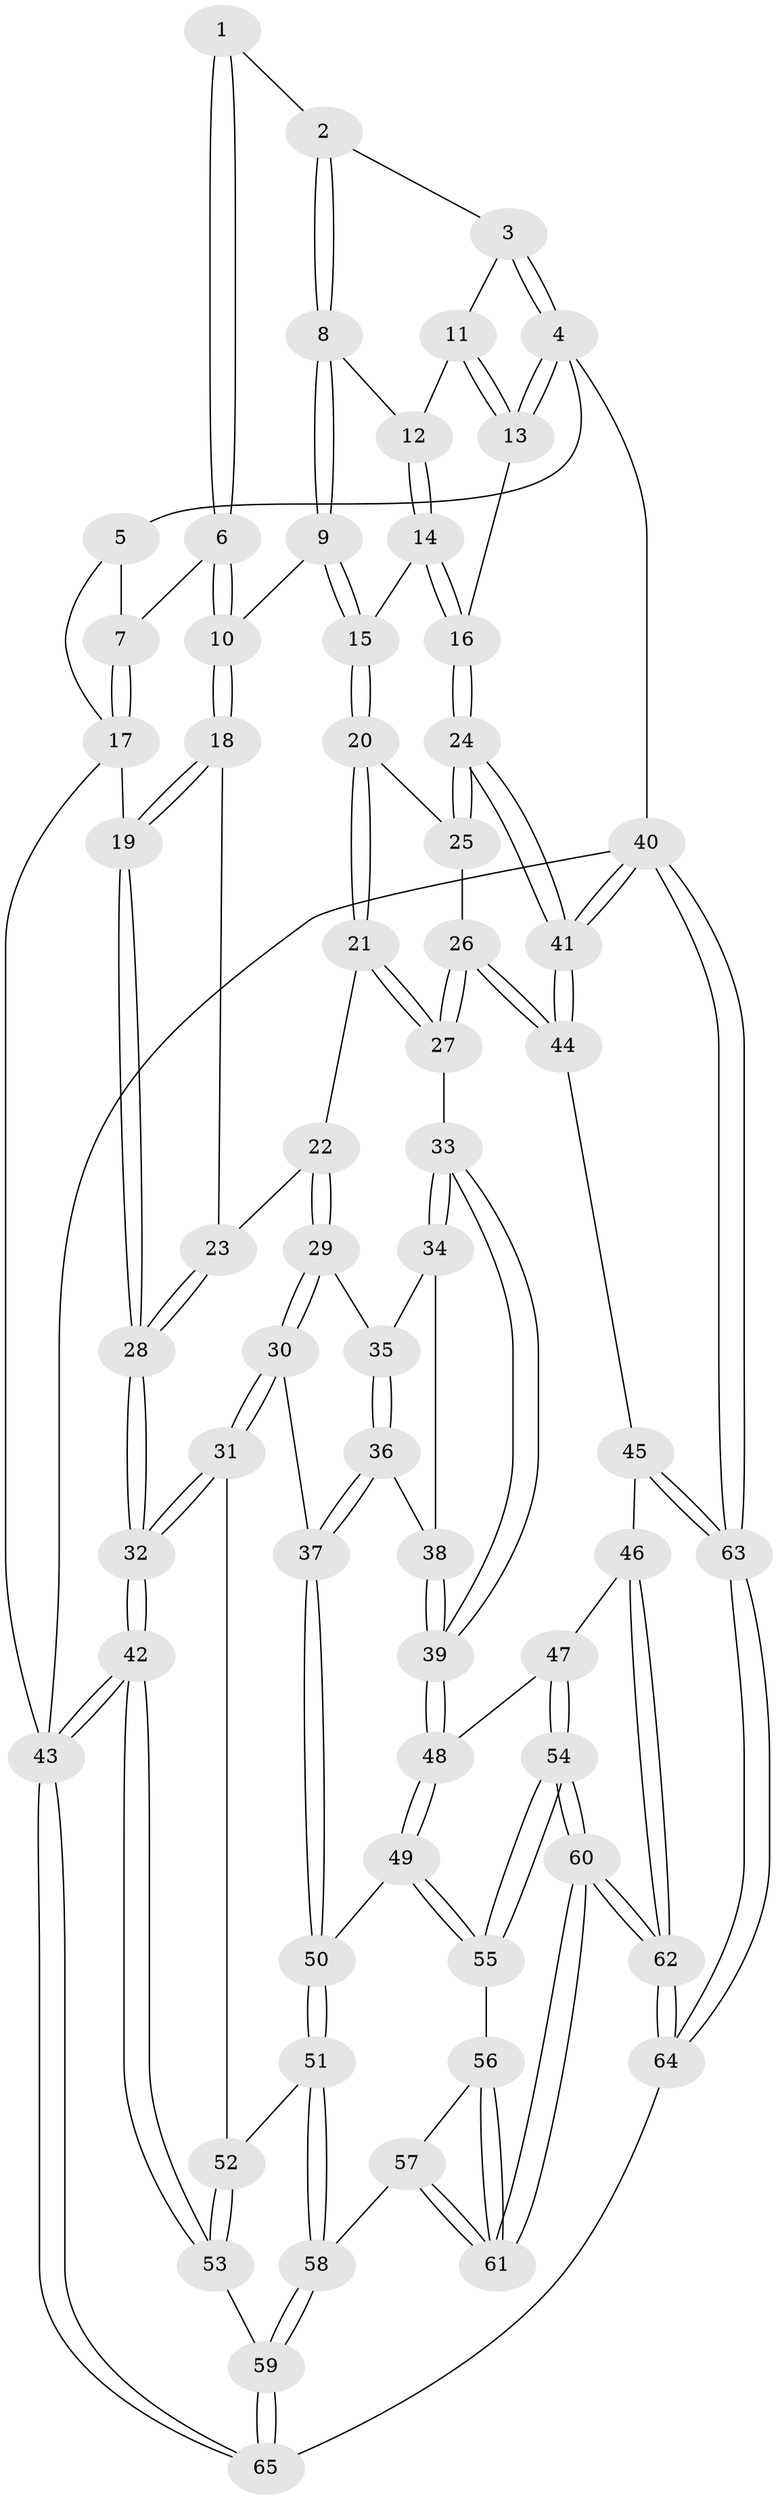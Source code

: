 // Generated by graph-tools (version 1.1) at 2025/27/03/09/25 03:27:12]
// undirected, 65 vertices, 159 edges
graph export_dot {
graph [start="1"]
  node [color=gray90,style=filled];
  1 [pos="+0.1980168785948612+0"];
  2 [pos="+0.4717372535440016+0"];
  3 [pos="+0.5934932144673176+0"];
  4 [pos="+1+0"];
  5 [pos="+0.19340946537033732+0"];
  6 [pos="+0.20583139269190265+0.10014369570325743"];
  7 [pos="+0.01339338820855279+0.17148472367917753"];
  8 [pos="+0.4612619694224301+0.1197839173330494"];
  9 [pos="+0.418991624060271+0.19946710646783855"];
  10 [pos="+0.27206821052782215+0.22885779046560717"];
  11 [pos="+0.7110538305680898+0.12984128966553676"];
  12 [pos="+0.6612361440548078+0.18392312317154774"];
  13 [pos="+1+0.1500159179191423"];
  14 [pos="+0.6643486832400376+0.2640273428011606"];
  15 [pos="+0.511305709728079+0.3647046053730009"];
  16 [pos="+0.9508837339450936+0.4420279172457857"];
  17 [pos="+0+0.3250419302710761"];
  18 [pos="+0.2460199661374132+0.26272612468597684"];
  19 [pos="+0+0.42255361001034514"];
  20 [pos="+0.5107512128612638+0.3794627507605957"];
  21 [pos="+0.5003205447933654+0.39026156089025515"];
  22 [pos="+0.3929663467471105+0.48511943325319185"];
  23 [pos="+0.3405959632185527+0.45351894714262175"];
  24 [pos="+0.9216553065047968+0.5203557719445112"];
  25 [pos="+0.5324511182908445+0.3942983157715245"];
  26 [pos="+0.6394180512509616+0.649416921988162"];
  27 [pos="+0.5650198257237717+0.6452062563236454"];
  28 [pos="+0+0.4955435860350818"];
  29 [pos="+0.391833964479109+0.5064314823135033"];
  30 [pos="+0.27491324813176965+0.6441871724645948"];
  31 [pos="+0.16659481118485883+0.6556122081545662"];
  32 [pos="+0+0.5268199264394063"];
  33 [pos="+0.5402896512916416+0.646236877064449"];
  34 [pos="+0.5002192707008671+0.6235887091713753"];
  35 [pos="+0.48076692464616094+0.6092623873364794"];
  36 [pos="+0.35793133951291306+0.6954427349431509"];
  37 [pos="+0.3341248330915124+0.6989391187599969"];
  38 [pos="+0.40547119954664834+0.7021736411008559"];
  39 [pos="+0.47565118848809373+0.7389568754503777"];
  40 [pos="+1+1"];
  41 [pos="+0.9069717806992104+0.6490992105392864"];
  42 [pos="+0+1"];
  43 [pos="+0+1"];
  44 [pos="+0.796357393001557+0.6998691811287033"];
  45 [pos="+0.7807474535660377+0.7223155559427453"];
  46 [pos="+0.6664509756782544+0.8153762078944207"];
  47 [pos="+0.47620778582802425+0.7994059868399491"];
  48 [pos="+0.46594012132398965+0.7862836589457062"];
  49 [pos="+0.3670441569573848+0.7943613542062384"];
  50 [pos="+0.35832224999879725+0.7892206554106651"];
  51 [pos="+0.29726006945229316+0.8241254670291673"];
  52 [pos="+0.1744525355555284+0.697013766423003"];
  53 [pos="+0.17072310207106858+0.8395974480947201"];
  54 [pos="+0.4724119829557792+0.9364950852070887"];
  55 [pos="+0.374178280829877+0.8278218611155318"];
  56 [pos="+0.3614301215710614+0.8743996319011151"];
  57 [pos="+0.29257617691736215+0.8962041835922272"];
  58 [pos="+0.25737040398026895+0.8903388599446722"];
  59 [pos="+0.24011648243055547+0.9008961860379759"];
  60 [pos="+0.4964882152671046+1"];
  61 [pos="+0.39590890942690304+0.9498058200644033"];
  62 [pos="+0.5046098297119465+1"];
  63 [pos="+0.7378040077011686+1"];
  64 [pos="+0.49938266182318747+1"];
  65 [pos="+0.19029301836889934+1"];
  1 -- 2;
  1 -- 6;
  1 -- 6;
  2 -- 3;
  2 -- 8;
  2 -- 8;
  3 -- 4;
  3 -- 4;
  3 -- 11;
  4 -- 5;
  4 -- 13;
  4 -- 13;
  4 -- 40;
  5 -- 7;
  5 -- 17;
  6 -- 7;
  6 -- 10;
  6 -- 10;
  7 -- 17;
  7 -- 17;
  8 -- 9;
  8 -- 9;
  8 -- 12;
  9 -- 10;
  9 -- 15;
  9 -- 15;
  10 -- 18;
  10 -- 18;
  11 -- 12;
  11 -- 13;
  11 -- 13;
  12 -- 14;
  12 -- 14;
  13 -- 16;
  14 -- 15;
  14 -- 16;
  14 -- 16;
  15 -- 20;
  15 -- 20;
  16 -- 24;
  16 -- 24;
  17 -- 19;
  17 -- 43;
  18 -- 19;
  18 -- 19;
  18 -- 23;
  19 -- 28;
  19 -- 28;
  20 -- 21;
  20 -- 21;
  20 -- 25;
  21 -- 22;
  21 -- 27;
  21 -- 27;
  22 -- 23;
  22 -- 29;
  22 -- 29;
  23 -- 28;
  23 -- 28;
  24 -- 25;
  24 -- 25;
  24 -- 41;
  24 -- 41;
  25 -- 26;
  26 -- 27;
  26 -- 27;
  26 -- 44;
  26 -- 44;
  27 -- 33;
  28 -- 32;
  28 -- 32;
  29 -- 30;
  29 -- 30;
  29 -- 35;
  30 -- 31;
  30 -- 31;
  30 -- 37;
  31 -- 32;
  31 -- 32;
  31 -- 52;
  32 -- 42;
  32 -- 42;
  33 -- 34;
  33 -- 34;
  33 -- 39;
  33 -- 39;
  34 -- 35;
  34 -- 38;
  35 -- 36;
  35 -- 36;
  36 -- 37;
  36 -- 37;
  36 -- 38;
  37 -- 50;
  37 -- 50;
  38 -- 39;
  38 -- 39;
  39 -- 48;
  39 -- 48;
  40 -- 41;
  40 -- 41;
  40 -- 63;
  40 -- 63;
  40 -- 43;
  41 -- 44;
  41 -- 44;
  42 -- 43;
  42 -- 43;
  42 -- 53;
  42 -- 53;
  43 -- 65;
  43 -- 65;
  44 -- 45;
  45 -- 46;
  45 -- 63;
  45 -- 63;
  46 -- 47;
  46 -- 62;
  46 -- 62;
  47 -- 48;
  47 -- 54;
  47 -- 54;
  48 -- 49;
  48 -- 49;
  49 -- 50;
  49 -- 55;
  49 -- 55;
  50 -- 51;
  50 -- 51;
  51 -- 52;
  51 -- 58;
  51 -- 58;
  52 -- 53;
  52 -- 53;
  53 -- 59;
  54 -- 55;
  54 -- 55;
  54 -- 60;
  54 -- 60;
  55 -- 56;
  56 -- 57;
  56 -- 61;
  56 -- 61;
  57 -- 58;
  57 -- 61;
  57 -- 61;
  58 -- 59;
  58 -- 59;
  59 -- 65;
  59 -- 65;
  60 -- 61;
  60 -- 61;
  60 -- 62;
  60 -- 62;
  62 -- 64;
  62 -- 64;
  63 -- 64;
  63 -- 64;
  64 -- 65;
}
